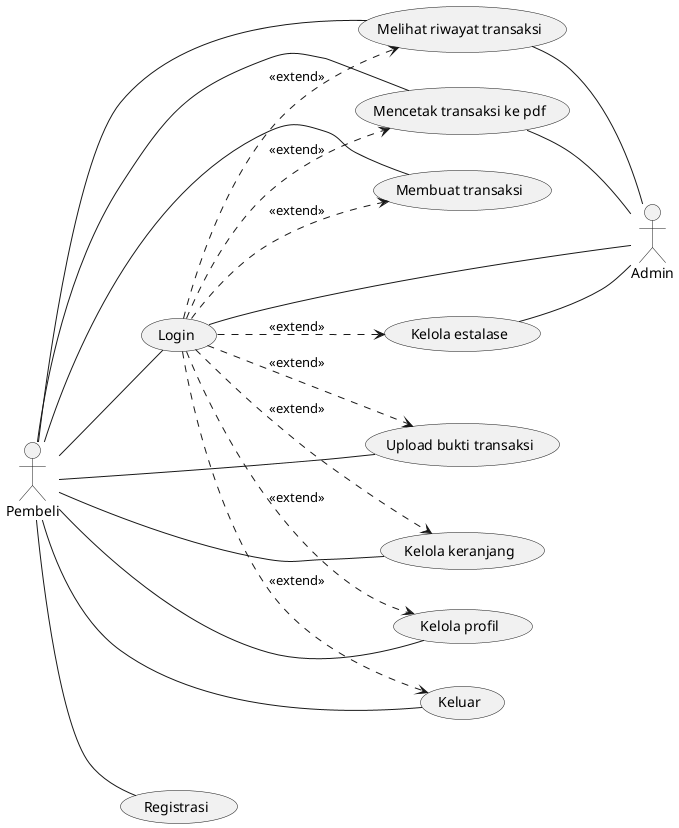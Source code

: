 @startuml
left to right direction

actor Pembeli
actor Admin

Pembeli -- (Login)
Pembeli -- (Registrasi)
Pembeli -- (Membuat transaksi)
Pembeli -- (Upload bukti transaksi)
Pembeli -- (Melihat riwayat transaksi)
Pembeli -- (Mencetak transaksi ke pdf)
Pembeli -- (Kelola keranjang)
Pembeli -- (Kelola profil)
Pembeli -- (Keluar)

(Login) -- Admin
(Kelola estalase) -- Admin
(Melihat riwayat transaksi) -- Admin
(Mencetak transaksi ke pdf) -- Admin

(Login) ..> (Membuat transaksi): <<extend>>
(Login) ..> (Upload bukti transaksi): <<extend>>
(Login) ..> (Melihat riwayat transaksi): <<extend>>
(Login) ..> (Mencetak transaksi ke pdf): <<extend>>
(Login) ..> (Kelola keranjang): <<extend>>
(Login) ..> (Kelola profil): <<extend>>
(Login) ..> (Keluar): <<extend>>

(Login) ..> (Kelola estalase): <<extend>>

@enduml
